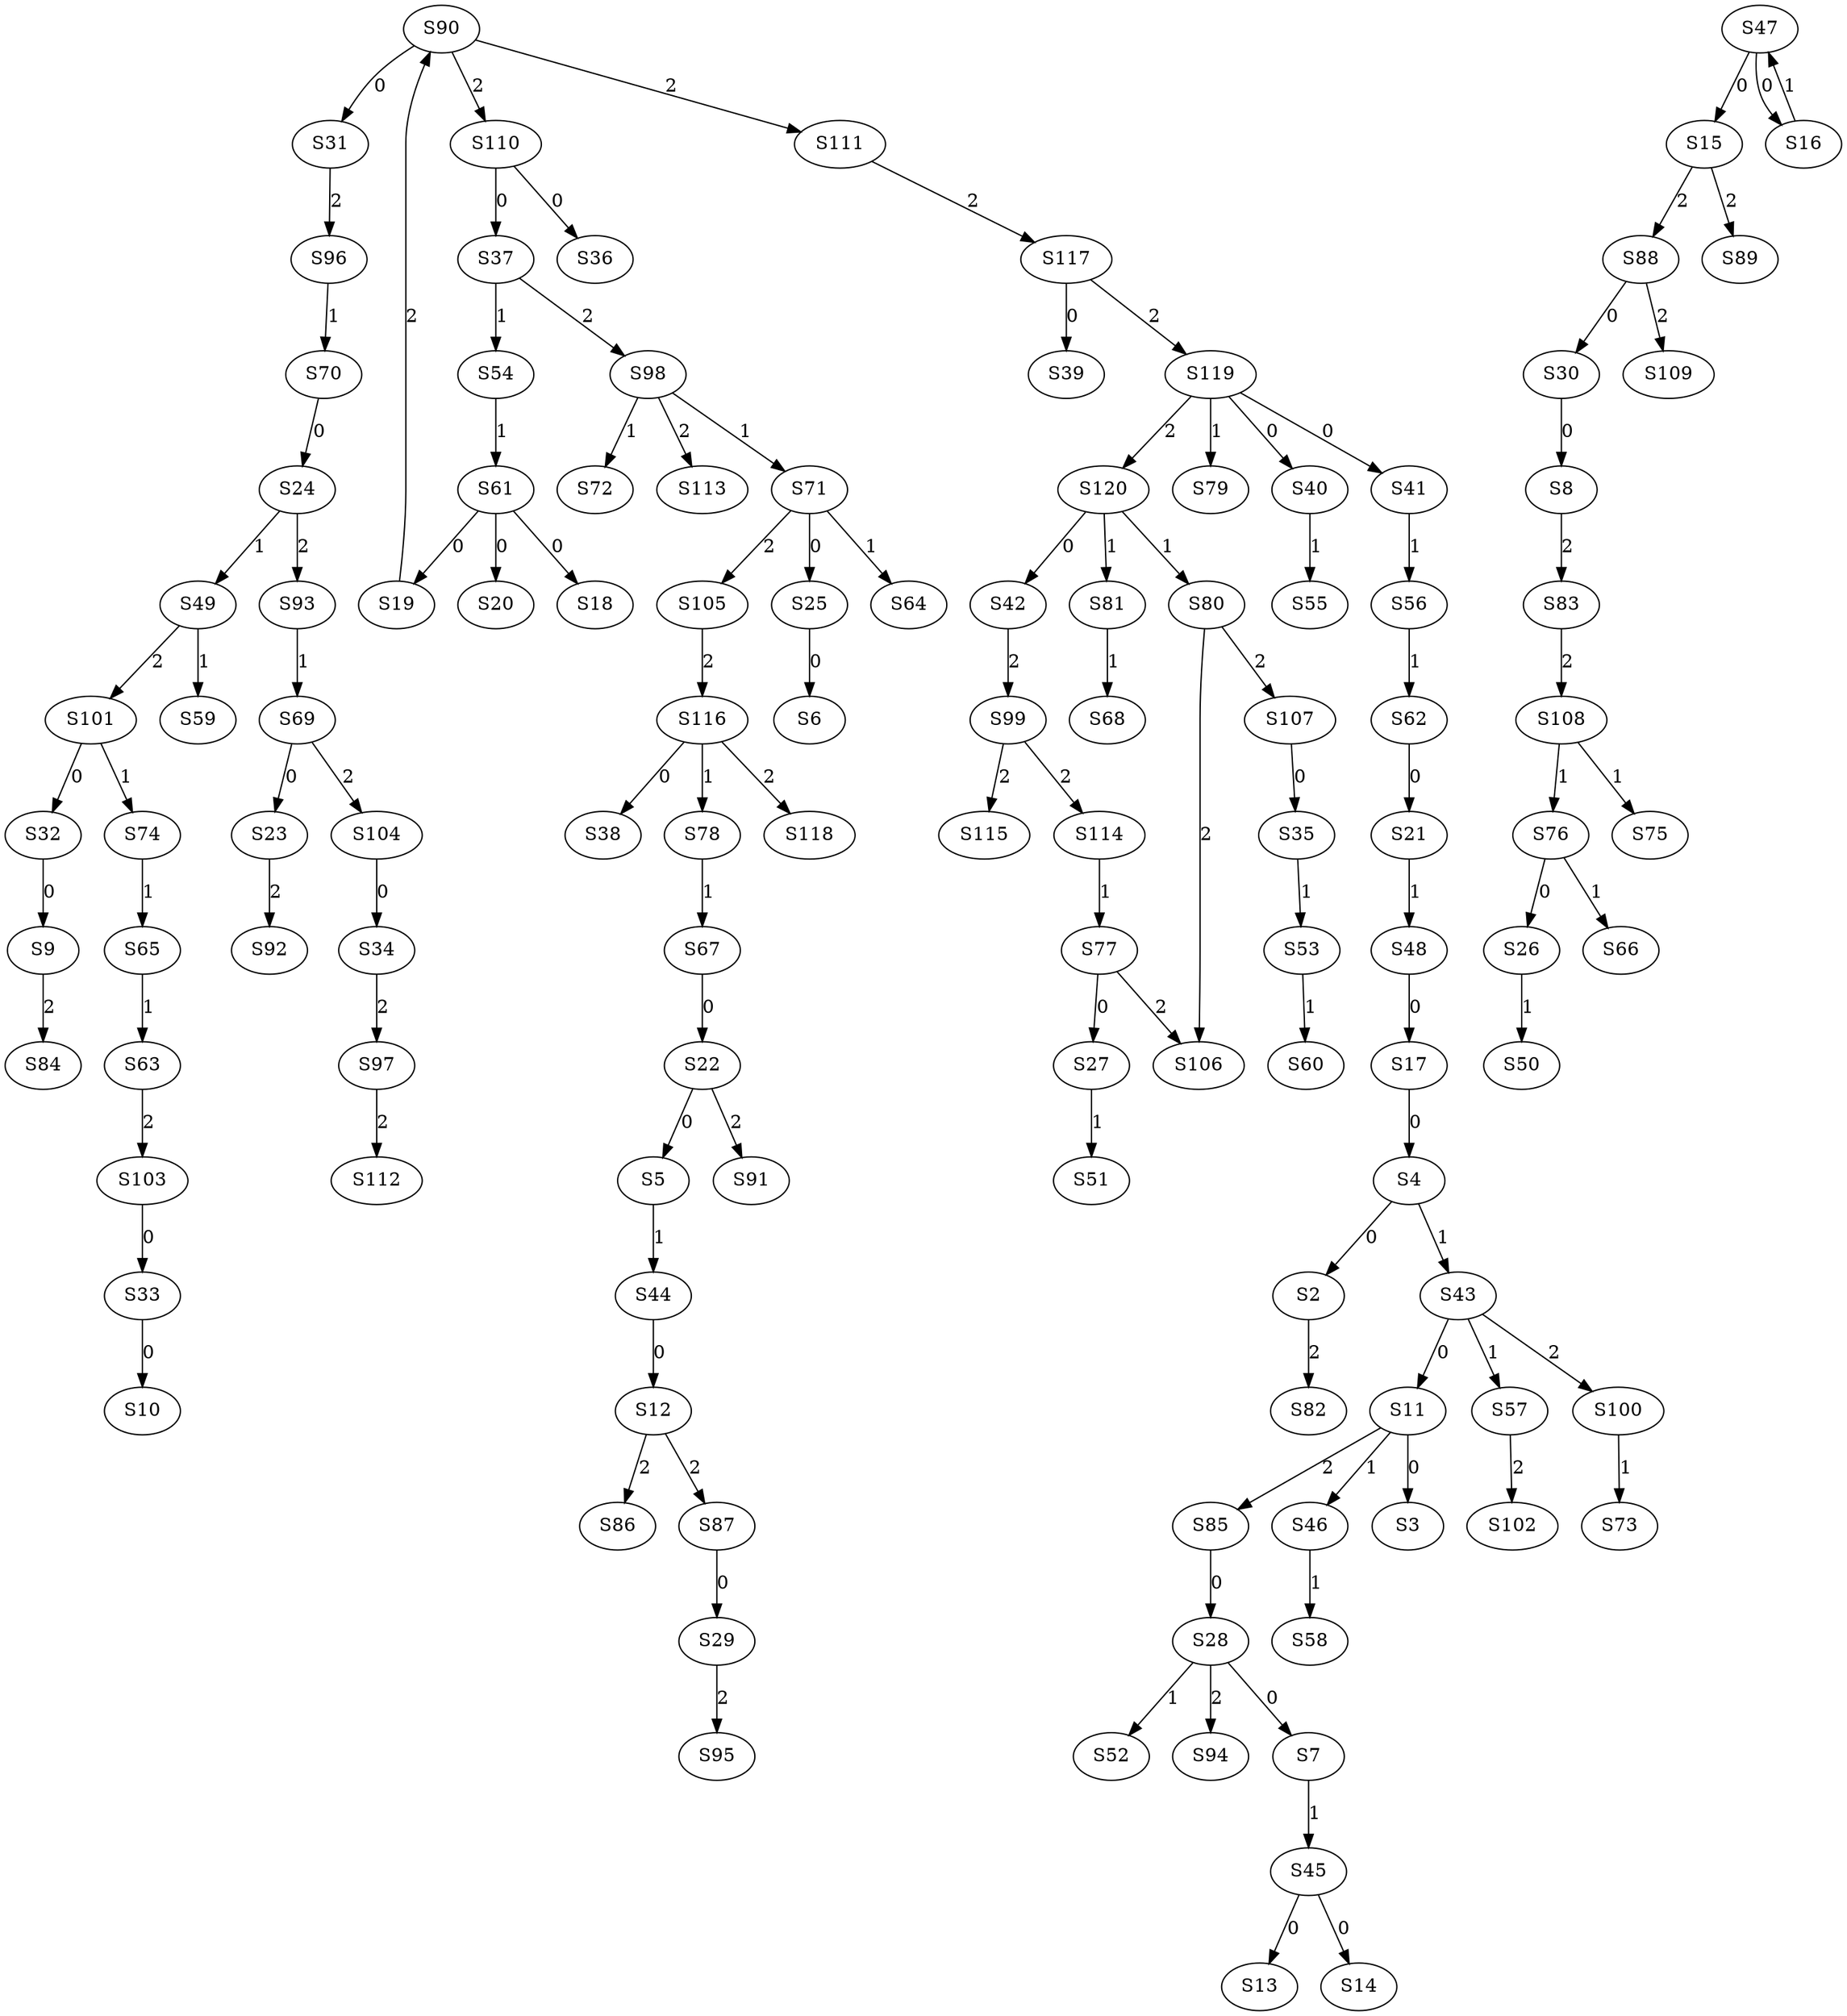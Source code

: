 strict digraph {
	S4 -> S2 [ label = 0 ];
	S11 -> S3 [ label = 0 ];
	S17 -> S4 [ label = 0 ];
	S22 -> S5 [ label = 0 ];
	S25 -> S6 [ label = 0 ];
	S28 -> S7 [ label = 0 ];
	S30 -> S8 [ label = 0 ];
	S32 -> S9 [ label = 0 ];
	S33 -> S10 [ label = 0 ];
	S43 -> S11 [ label = 0 ];
	S44 -> S12 [ label = 0 ];
	S45 -> S13 [ label = 0 ];
	S45 -> S14 [ label = 0 ];
	S47 -> S15 [ label = 0 ];
	S47 -> S16 [ label = 0 ];
	S48 -> S17 [ label = 0 ];
	S61 -> S18 [ label = 0 ];
	S61 -> S19 [ label = 0 ];
	S61 -> S20 [ label = 0 ];
	S62 -> S21 [ label = 0 ];
	S67 -> S22 [ label = 0 ];
	S69 -> S23 [ label = 0 ];
	S70 -> S24 [ label = 0 ];
	S71 -> S25 [ label = 0 ];
	S76 -> S26 [ label = 0 ];
	S77 -> S27 [ label = 0 ];
	S85 -> S28 [ label = 0 ];
	S87 -> S29 [ label = 0 ];
	S88 -> S30 [ label = 0 ];
	S90 -> S31 [ label = 0 ];
	S101 -> S32 [ label = 0 ];
	S103 -> S33 [ label = 0 ];
	S104 -> S34 [ label = 0 ];
	S107 -> S35 [ label = 0 ];
	S110 -> S36 [ label = 0 ];
	S110 -> S37 [ label = 0 ];
	S116 -> S38 [ label = 0 ];
	S117 -> S39 [ label = 0 ];
	S119 -> S40 [ label = 0 ];
	S119 -> S41 [ label = 0 ];
	S120 -> S42 [ label = 0 ];
	S4 -> S43 [ label = 1 ];
	S5 -> S44 [ label = 1 ];
	S7 -> S45 [ label = 1 ];
	S11 -> S46 [ label = 1 ];
	S16 -> S47 [ label = 1 ];
	S21 -> S48 [ label = 1 ];
	S24 -> S49 [ label = 1 ];
	S26 -> S50 [ label = 1 ];
	S27 -> S51 [ label = 1 ];
	S28 -> S52 [ label = 1 ];
	S35 -> S53 [ label = 1 ];
	S37 -> S54 [ label = 1 ];
	S40 -> S55 [ label = 1 ];
	S41 -> S56 [ label = 1 ];
	S43 -> S57 [ label = 1 ];
	S46 -> S58 [ label = 1 ];
	S49 -> S59 [ label = 1 ];
	S53 -> S60 [ label = 1 ];
	S54 -> S61 [ label = 1 ];
	S56 -> S62 [ label = 1 ];
	S65 -> S63 [ label = 1 ];
	S71 -> S64 [ label = 1 ];
	S74 -> S65 [ label = 1 ];
	S76 -> S66 [ label = 1 ];
	S78 -> S67 [ label = 1 ];
	S81 -> S68 [ label = 1 ];
	S93 -> S69 [ label = 1 ];
	S96 -> S70 [ label = 1 ];
	S98 -> S71 [ label = 1 ];
	S98 -> S72 [ label = 1 ];
	S100 -> S73 [ label = 1 ];
	S101 -> S74 [ label = 1 ];
	S108 -> S75 [ label = 1 ];
	S108 -> S76 [ label = 1 ];
	S114 -> S77 [ label = 1 ];
	S116 -> S78 [ label = 1 ];
	S119 -> S79 [ label = 1 ];
	S120 -> S80 [ label = 1 ];
	S120 -> S81 [ label = 1 ];
	S2 -> S82 [ label = 2 ];
	S8 -> S83 [ label = 2 ];
	S9 -> S84 [ label = 2 ];
	S11 -> S85 [ label = 2 ];
	S12 -> S86 [ label = 2 ];
	S12 -> S87 [ label = 2 ];
	S15 -> S88 [ label = 2 ];
	S15 -> S89 [ label = 2 ];
	S19 -> S90 [ label = 2 ];
	S22 -> S91 [ label = 2 ];
	S23 -> S92 [ label = 2 ];
	S24 -> S93 [ label = 2 ];
	S28 -> S94 [ label = 2 ];
	S29 -> S95 [ label = 2 ];
	S31 -> S96 [ label = 2 ];
	S34 -> S97 [ label = 2 ];
	S37 -> S98 [ label = 2 ];
	S42 -> S99 [ label = 2 ];
	S43 -> S100 [ label = 2 ];
	S49 -> S101 [ label = 2 ];
	S57 -> S102 [ label = 2 ];
	S63 -> S103 [ label = 2 ];
	S69 -> S104 [ label = 2 ];
	S71 -> S105 [ label = 2 ];
	S80 -> S106 [ label = 2 ];
	S80 -> S107 [ label = 2 ];
	S83 -> S108 [ label = 2 ];
	S88 -> S109 [ label = 2 ];
	S90 -> S110 [ label = 2 ];
	S90 -> S111 [ label = 2 ];
	S97 -> S112 [ label = 2 ];
	S98 -> S113 [ label = 2 ];
	S99 -> S114 [ label = 2 ];
	S99 -> S115 [ label = 2 ];
	S105 -> S116 [ label = 2 ];
	S111 -> S117 [ label = 2 ];
	S116 -> S118 [ label = 2 ];
	S117 -> S119 [ label = 2 ];
	S119 -> S120 [ label = 2 ];
	S77 -> S106 [ label = 2 ];
}